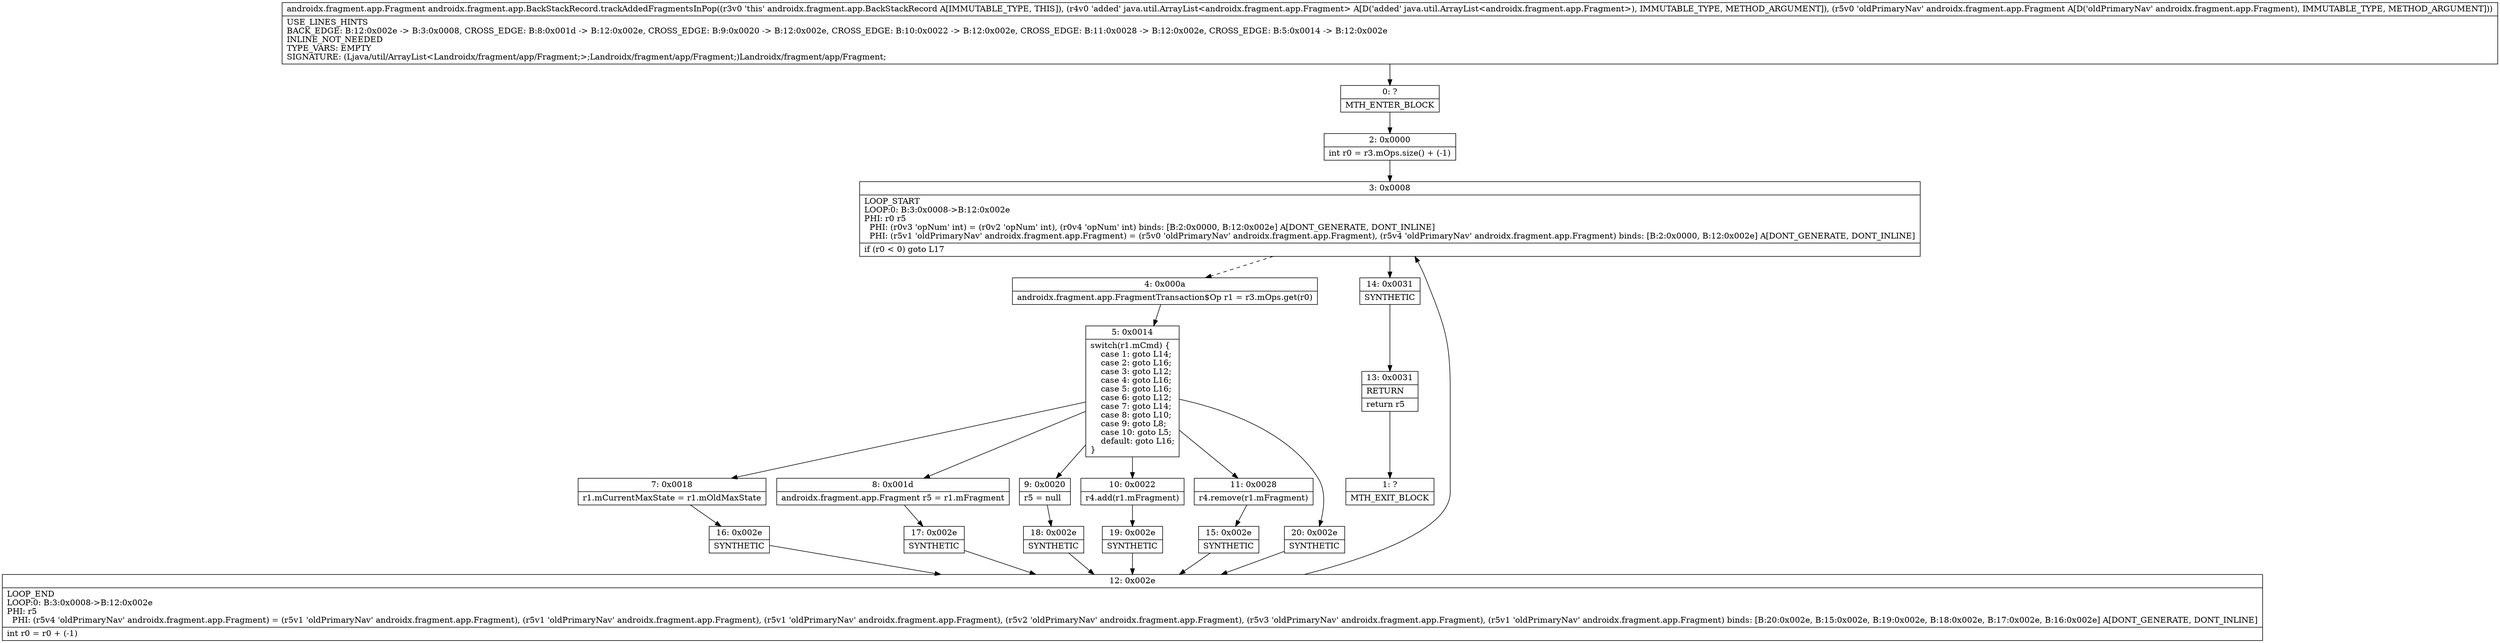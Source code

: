 digraph "CFG forandroidx.fragment.app.BackStackRecord.trackAddedFragmentsInPop(Ljava\/util\/ArrayList;Landroidx\/fragment\/app\/Fragment;)Landroidx\/fragment\/app\/Fragment;" {
Node_0 [shape=record,label="{0\:\ ?|MTH_ENTER_BLOCK\l}"];
Node_2 [shape=record,label="{2\:\ 0x0000|int r0 = r3.mOps.size() + (\-1)\l}"];
Node_3 [shape=record,label="{3\:\ 0x0008|LOOP_START\lLOOP:0: B:3:0x0008\-\>B:12:0x002e\lPHI: r0 r5 \l  PHI: (r0v3 'opNum' int) = (r0v2 'opNum' int), (r0v4 'opNum' int) binds: [B:2:0x0000, B:12:0x002e] A[DONT_GENERATE, DONT_INLINE]\l  PHI: (r5v1 'oldPrimaryNav' androidx.fragment.app.Fragment) = (r5v0 'oldPrimaryNav' androidx.fragment.app.Fragment), (r5v4 'oldPrimaryNav' androidx.fragment.app.Fragment) binds: [B:2:0x0000, B:12:0x002e] A[DONT_GENERATE, DONT_INLINE]\l|if (r0 \< 0) goto L17\l}"];
Node_4 [shape=record,label="{4\:\ 0x000a|androidx.fragment.app.FragmentTransaction$Op r1 = r3.mOps.get(r0)\l}"];
Node_5 [shape=record,label="{5\:\ 0x0014|switch(r1.mCmd) \{\l    case 1: goto L14;\l    case 2: goto L16;\l    case 3: goto L12;\l    case 4: goto L16;\l    case 5: goto L16;\l    case 6: goto L12;\l    case 7: goto L14;\l    case 8: goto L10;\l    case 9: goto L8;\l    case 10: goto L5;\l    default: goto L16;\l\}\l}"];
Node_7 [shape=record,label="{7\:\ 0x0018|r1.mCurrentMaxState = r1.mOldMaxState\l}"];
Node_16 [shape=record,label="{16\:\ 0x002e|SYNTHETIC\l}"];
Node_12 [shape=record,label="{12\:\ 0x002e|LOOP_END\lLOOP:0: B:3:0x0008\-\>B:12:0x002e\lPHI: r5 \l  PHI: (r5v4 'oldPrimaryNav' androidx.fragment.app.Fragment) = (r5v1 'oldPrimaryNav' androidx.fragment.app.Fragment), (r5v1 'oldPrimaryNav' androidx.fragment.app.Fragment), (r5v1 'oldPrimaryNav' androidx.fragment.app.Fragment), (r5v2 'oldPrimaryNav' androidx.fragment.app.Fragment), (r5v3 'oldPrimaryNav' androidx.fragment.app.Fragment), (r5v1 'oldPrimaryNav' androidx.fragment.app.Fragment) binds: [B:20:0x002e, B:15:0x002e, B:19:0x002e, B:18:0x002e, B:17:0x002e, B:16:0x002e] A[DONT_GENERATE, DONT_INLINE]\l|int r0 = r0 + (\-1)\l}"];
Node_8 [shape=record,label="{8\:\ 0x001d|androidx.fragment.app.Fragment r5 = r1.mFragment\l}"];
Node_17 [shape=record,label="{17\:\ 0x002e|SYNTHETIC\l}"];
Node_9 [shape=record,label="{9\:\ 0x0020|r5 = null\l}"];
Node_18 [shape=record,label="{18\:\ 0x002e|SYNTHETIC\l}"];
Node_10 [shape=record,label="{10\:\ 0x0022|r4.add(r1.mFragment)\l}"];
Node_19 [shape=record,label="{19\:\ 0x002e|SYNTHETIC\l}"];
Node_11 [shape=record,label="{11\:\ 0x0028|r4.remove(r1.mFragment)\l}"];
Node_15 [shape=record,label="{15\:\ 0x002e|SYNTHETIC\l}"];
Node_20 [shape=record,label="{20\:\ 0x002e|SYNTHETIC\l}"];
Node_14 [shape=record,label="{14\:\ 0x0031|SYNTHETIC\l}"];
Node_13 [shape=record,label="{13\:\ 0x0031|RETURN\l|return r5\l}"];
Node_1 [shape=record,label="{1\:\ ?|MTH_EXIT_BLOCK\l}"];
MethodNode[shape=record,label="{androidx.fragment.app.Fragment androidx.fragment.app.BackStackRecord.trackAddedFragmentsInPop((r3v0 'this' androidx.fragment.app.BackStackRecord A[IMMUTABLE_TYPE, THIS]), (r4v0 'added' java.util.ArrayList\<androidx.fragment.app.Fragment\> A[D('added' java.util.ArrayList\<androidx.fragment.app.Fragment\>), IMMUTABLE_TYPE, METHOD_ARGUMENT]), (r5v0 'oldPrimaryNav' androidx.fragment.app.Fragment A[D('oldPrimaryNav' androidx.fragment.app.Fragment), IMMUTABLE_TYPE, METHOD_ARGUMENT]))  | USE_LINES_HINTS\lBACK_EDGE: B:12:0x002e \-\> B:3:0x0008, CROSS_EDGE: B:8:0x001d \-\> B:12:0x002e, CROSS_EDGE: B:9:0x0020 \-\> B:12:0x002e, CROSS_EDGE: B:10:0x0022 \-\> B:12:0x002e, CROSS_EDGE: B:11:0x0028 \-\> B:12:0x002e, CROSS_EDGE: B:5:0x0014 \-\> B:12:0x002e\lINLINE_NOT_NEEDED\lTYPE_VARS: EMPTY\lSIGNATURE: (Ljava\/util\/ArrayList\<Landroidx\/fragment\/app\/Fragment;\>;Landroidx\/fragment\/app\/Fragment;)Landroidx\/fragment\/app\/Fragment;\l}"];
MethodNode -> Node_0;Node_0 -> Node_2;
Node_2 -> Node_3;
Node_3 -> Node_4[style=dashed];
Node_3 -> Node_14;
Node_4 -> Node_5;
Node_5 -> Node_7;
Node_5 -> Node_8;
Node_5 -> Node_9;
Node_5 -> Node_10;
Node_5 -> Node_11;
Node_5 -> Node_20;
Node_7 -> Node_16;
Node_16 -> Node_12;
Node_12 -> Node_3;
Node_8 -> Node_17;
Node_17 -> Node_12;
Node_9 -> Node_18;
Node_18 -> Node_12;
Node_10 -> Node_19;
Node_19 -> Node_12;
Node_11 -> Node_15;
Node_15 -> Node_12;
Node_20 -> Node_12;
Node_14 -> Node_13;
Node_13 -> Node_1;
}

